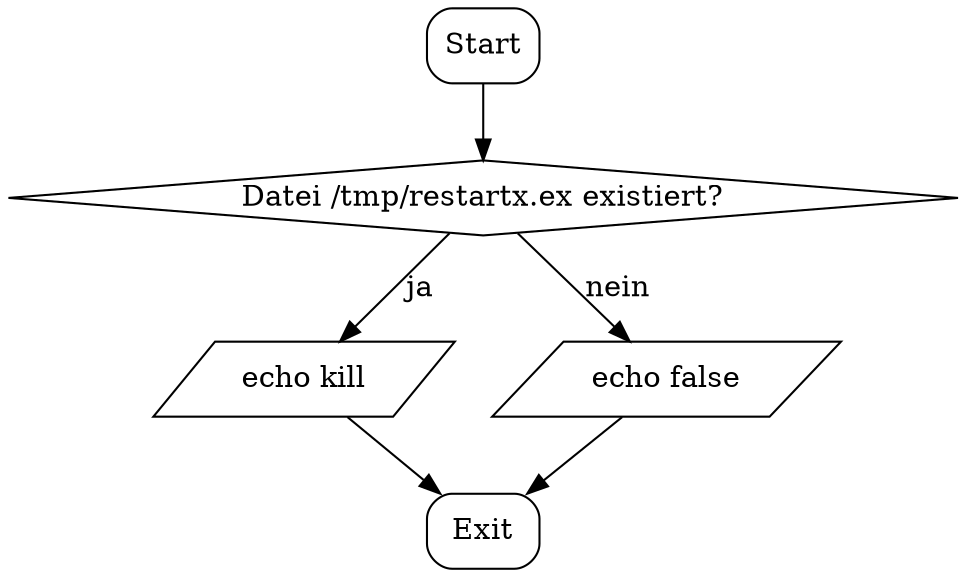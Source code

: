 digraph flowchart {
	rankdir=TB;

	Start[shape="box", style=rounded];
	Exit[shape="box", style=rounded];
	"Datei /tmp/restartx.ex existiert?"[shape="diamond", style=""];
	
	node[shape="parallelogram", style=""]
	
	Start -> "Datei /tmp/restartx.ex existiert?";
	"Datei /tmp/restartx.ex existiert?" -> "echo kill"[label="ja"];
	"Datei /tmp/restartx.ex existiert?" -> "echo false"[label="nein"];
	"echo kill" -> Exit;
	"echo false" -> Exit;
	
}
